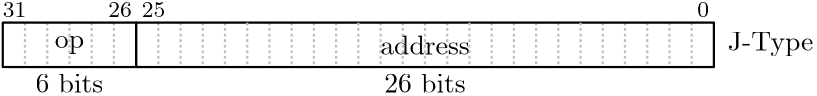 <?xml version="1.0"?>
<!DOCTYPE ipe SYSTEM "ipe.dtd">
<ipe version="70206" creator="Ipe 7.2.7">
<info created="D:20191003154451" modified="D:20191014223212"/>
<ipestyle name="basic">
<symbol name="arrow/arc(spx)">
<path stroke="sym-stroke" fill="sym-stroke" pen="sym-pen">
0 0 m
-1 0.333 l
-1 -0.333 l
h
</path>
</symbol>
<symbol name="arrow/farc(spx)">
<path stroke="sym-stroke" fill="white" pen="sym-pen">
0 0 m
-1 0.333 l
-1 -0.333 l
h
</path>
</symbol>
<symbol name="arrow/ptarc(spx)">
<path stroke="sym-stroke" fill="sym-stroke" pen="sym-pen">
0 0 m
-1 0.333 l
-0.8 0 l
-1 -0.333 l
h
</path>
</symbol>
<symbol name="arrow/fptarc(spx)">
<path stroke="sym-stroke" fill="white" pen="sym-pen">
0 0 m
-1 0.333 l
-0.8 0 l
-1 -0.333 l
h
</path>
</symbol>
<symbol name="mark/circle(sx)" transformations="translations">
<path fill="sym-stroke">
0.6 0 0 0.6 0 0 e
0.4 0 0 0.4 0 0 e
</path>
</symbol>
<symbol name="mark/disk(sx)" transformations="translations">
<path fill="sym-stroke">
0.6 0 0 0.6 0 0 e
</path>
</symbol>
<symbol name="mark/fdisk(sfx)" transformations="translations">
<group>
<path fill="sym-fill">
0.5 0 0 0.5 0 0 e
</path>
<path fill="sym-stroke" fillrule="eofill">
0.6 0 0 0.6 0 0 e
0.4 0 0 0.4 0 0 e
</path>
</group>
</symbol>
<symbol name="mark/box(sx)" transformations="translations">
<path fill="sym-stroke" fillrule="eofill">
-0.6 -0.6 m
0.6 -0.6 l
0.6 0.6 l
-0.6 0.6 l
h
-0.4 -0.4 m
0.4 -0.4 l
0.4 0.4 l
-0.4 0.4 l
h
</path>
</symbol>
<symbol name="mark/square(sx)" transformations="translations">
<path fill="sym-stroke">
-0.6 -0.6 m
0.6 -0.6 l
0.6 0.6 l
-0.6 0.6 l
h
</path>
</symbol>
<symbol name="mark/fsquare(sfx)" transformations="translations">
<group>
<path fill="sym-fill">
-0.5 -0.5 m
0.5 -0.5 l
0.5 0.5 l
-0.5 0.5 l
h
</path>
<path fill="sym-stroke" fillrule="eofill">
-0.6 -0.6 m
0.6 -0.6 l
0.6 0.6 l
-0.6 0.6 l
h
-0.4 -0.4 m
0.4 -0.4 l
0.4 0.4 l
-0.4 0.4 l
h
</path>
</group>
</symbol>
<symbol name="mark/cross(sx)" transformations="translations">
<group>
<path fill="sym-stroke">
-0.43 -0.57 m
0.57 0.43 l
0.43 0.57 l
-0.57 -0.43 l
h
</path>
<path fill="sym-stroke">
-0.43 0.57 m
0.57 -0.43 l
0.43 -0.57 l
-0.57 0.43 l
h
</path>
</group>
</symbol>
<symbol name="arrow/fnormal(spx)">
<path stroke="sym-stroke" fill="white" pen="sym-pen">
0 0 m
-1 0.333 l
-1 -0.333 l
h
</path>
</symbol>
<symbol name="arrow/pointed(spx)">
<path stroke="sym-stroke" fill="sym-stroke" pen="sym-pen">
0 0 m
-1 0.333 l
-0.8 0 l
-1 -0.333 l
h
</path>
</symbol>
<symbol name="arrow/fpointed(spx)">
<path stroke="sym-stroke" fill="white" pen="sym-pen">
0 0 m
-1 0.333 l
-0.8 0 l
-1 -0.333 l
h
</path>
</symbol>
<symbol name="arrow/linear(spx)">
<path stroke="sym-stroke" pen="sym-pen">
-1 0.333 m
0 0 l
-1 -0.333 l
</path>
</symbol>
<symbol name="arrow/fdouble(spx)">
<path stroke="sym-stroke" fill="white" pen="sym-pen">
0 0 m
-1 0.333 l
-1 -0.333 l
h
-1 0 m
-2 0.333 l
-2 -0.333 l
h
</path>
</symbol>
<symbol name="arrow/double(spx)">
<path stroke="sym-stroke" fill="sym-stroke" pen="sym-pen">
0 0 m
-1 0.333 l
-1 -0.333 l
h
-1 0 m
-2 0.333 l
-2 -0.333 l
h
</path>
</symbol>
<pen name="heavier" value="0.8"/>
<pen name="fat" value="1.2"/>
<pen name="ultrafat" value="2"/>
<symbolsize name="large" value="5"/>
<symbolsize name="small" value="2"/>
<symbolsize name="tiny" value="1.1"/>
<arrowsize name="large" value="10"/>
<arrowsize name="small" value="5"/>
<arrowsize name="tiny" value="3"/>
<color name="red1" value="1 0 0"/>
<color name="red2" value="0.933 0 0"/>
<color name="red3" value="0.804 0 0"/>
<color name="red4" value="0.545 0 0"/>
<color name="green1" value="0 1 0"/>
<color name="green2" value="0 0.933 0"/>
<color name="green3" value="0 0.804 0"/>
<color name="green4" value="0 0.545 0"/>
<color name="green" value="0 1 0"/>
<color name="blue1" value="0 0 1"/>
<color name="blue2" value="0 0 0.933"/>
<color name="blue3" value="0 0 0.804"/>
<color name="blue4" value="0 0 0.545"/>
<color name="yellow" value="1 1 0"/>
<color name="orange" value="1 0.647 0"/>
<color name="gold" value="1 0.843 0"/>
<color name="purple" value="0.627 0.125 0.941"/>
<color name="gray" value="0.745"/>
<color name="brown" value="0.647 0.165 0.165"/>
<color name="navy" value="0 0 0.502"/>
<color name="pink" value="1 0.753 0.796"/>
<color name="seagreen" value="0.18 0.545 0.341"/>
<color name="turquoise" value="0.251 0.878 0.816"/>
<color name="violet" value="0.933 0.51 0.933"/>
<color name="darkblue" value="0 0 0.545"/>
<color name="darkcyan" value="0 0.545 0.545"/>
<color name="darkgray" value="0.663"/>
<color name="darkgreen" value="0 0.392 0"/>
<color name="darkmagenta" value="0.545 0 0.545"/>
<color name="darkorange" value="1 0.549 0"/>
<color name="darkred" value="0.545 0 0"/>
<color name="lightblue" value="0.678 0.847 0.902"/>
<color name="lightcyan" value="0.878 1 1"/>
<color name="lightgray" value="0.827"/>
<color name="lightgreen" value="0.565 0.933 0.565"/>
<color name="lightyellow" value="1 1 0.878"/>
<dashstyle name="dashed1" value="[1] 0"/>
<dashstyle name="dashed2" value="[2] 0"/>
<dashstyle name="dashed3" value="[4] 0"/>
<dashstyle name="dotted1" value="[1 1] 0"/>
<dashstyle name="dotted2" value="[1 2] 0"/>
<dashstyle name="dotted3" value="[1 3] 0"/>
<dashstyle name="dash dotted" value="[4 2 1 2] 0"/>
<dashstyle name="dash dot dotted" value="[4 2 1 2 1 2] 0"/>
<textsize name="large" value="\large"/>
<textsize name="Large" value="\Large"/>
<textsize name="LARGE" value="\LARGE"/>
<textsize name="huge" value="\huge"/>
<textsize name="Huge" value="\Huge"/>
<textsize name="small" value="\small"/>
<textsize name="footnote" value="\footnotesize"/>
<textsize name="tiny" value="\tiny"/>
<textstyle name="center" begin="\begin{center}" end="\end{center}"/>
<textstyle name="itemize" begin="\begin{itemize}" end="\end{itemize}"/>
<textstyle name="item" begin="\begin{itemize}\item{}" end="\end{itemize}"/>
<gridsize name="1 pts" value="1"/>
<gridsize name="2 pts" value="2"/>
<gridsize name="4 pts" value="4"/>
<gridsize name="8 pts (~3 mm)" value="8"/>
<gridsize name="16 pts (~6 mm)" value="16"/>
<gridsize name="32 pts (~12 mm)" value="32"/>
<gridsize name="10 pts (~3.5 mm)" value="10"/>
<gridsize name="20 pts (~7 mm)" value="20"/>
<gridsize name="14 pts (~5 mm)" value="14"/>
<gridsize name="28 pts (~10 mm)" value="28"/>
<gridsize name="56 pts (~20 mm)" value="56"/>
<anglesize name="90 deg" value="90"/>
<anglesize name="60 deg" value="60"/>
<anglesize name="45 deg" value="45"/>
<anglesize name="30 deg" value="30"/>
<anglesize name="22.5 deg" value="22.5"/>
<opacity name="10%" value="0.1"/>
<opacity name="30%" value="0.3"/>
<opacity name="50%" value="0.5"/>
<opacity name="75%" value="0.75"/>
<layout paper="304 40" origin="0 0" frame="304 40"/>
<tiling name="falling" angle="-60" step="4" width="1"/>
<tiling name="rising" angle="30" step="4" width="1"/>
</ipestyle>
<page>
<layer name="alpha"/>
<view layers="alpha" active="alpha"/>
<path layer="alpha" matrix="1 0 0 1 0 8" stroke="gray" dash="dashed1" pen="heavier">
16 24 m
16 8 l
</path>
<text matrix="1 0 0 1 35 -142.07" transformations="translations" pos="234 164" stroke="black" type="label" width="30.857" height="6.815" depth="1.93" valign="baseline">J-Type</text>
<text matrix="1 0 0 1 -84.258 -84.1835" transformations="translations" pos="111 107" stroke="black" type="label" width="10.516" height="4.297" depth="1.93" valign="baseline">op</text>
<text matrix="1 0 0 1 -52 -121" transformations="translations" pos="60 155" stroke="black" type="label" width="8.468" height="5.136" depth="0" valign="baseline" size="footnote">31</text>
<text matrix="1 0 0 1 -40 -110" transformations="translations" pos="86 144" stroke="black" type="label" width="8.468" height="5.136" depth="0" valign="baseline" size="footnote">26</text>
<text matrix="1 0 0 1 -264 -92" transformations="translations" pos="322 126" stroke="black" type="label" width="8.468" height="5.136" depth="0" valign="baseline" size="footnote">25</text>
<text matrix="1 0 0 1 -90 -104" transformations="translations" pos="348 138" stroke="black" type="label" width="4.234" height="5.136" depth="0" valign="baseline" size="footnote">0</text>
<path matrix="1 0 0 1 8 8" stroke="gray" dash="dashed1" pen="heavier">
16 24 m
16 8 l
</path>
<path matrix="1 0 0 1 16 8" stroke="gray" dash="dashed1" pen="heavier">
16 24 m
16 8 l
</path>
<path matrix="1 0 0 1 24 8" stroke="gray" dash="dashed1" pen="heavier">
16 24 m
16 8 l
</path>
<path matrix="1 0 0 1 32 8" stroke="gray" dash="dashed1" pen="heavier">
16 24 m
16 8 l
</path>
<path matrix="1 0 0 1 48 8" stroke="gray" dash="dashed1" pen="heavier">
16 24 m
16 8 l
</path>
<path matrix="1 0 0 1 56 8" stroke="gray" dash="dashed1" pen="heavier">
16 24 m
16 8 l
</path>
<path matrix="1 0 0 1 64 8" stroke="gray" dash="dashed1" pen="heavier">
16 24 m
16 8 l
</path>
<path matrix="1 0 0 1 72 8" stroke="gray" dash="dashed1" pen="heavier">
16 24 m
16 8 l
</path>
<path matrix="1 0 0 1 88 8" stroke="gray" dash="dashed1" pen="heavier">
16 24 m
16 8 l
</path>
<path matrix="1 0 0 1 96 8" stroke="gray" dash="dashed1" pen="heavier">
16 24 m
16 8 l
</path>
<path matrix="1 0 0 1 104 8" stroke="gray" dash="dashed1" pen="heavier">
16 24 m
16 8 l
</path>
<path matrix="1 0 0 1 112 8" stroke="gray" dash="dashed1" pen="heavier">
16 24 m
16 8 l
</path>
<path matrix="1 0 0 1 128 8" stroke="gray" dash="dashed1" pen="heavier">
16 24 m
16 8 l
</path>
<path matrix="1 0 0 1 136 8" stroke="gray" dash="dashed1" pen="heavier">
16 24 m
16 8 l
</path>
<path matrix="1 0 0 1 144 8" stroke="gray" dash="dashed1" pen="heavier">
16 24 m
16 8 l
</path>
<path matrix="1 0 0 1 152 8" stroke="gray" dash="dashed1" pen="heavier">
16 24 m
16 8 l
</path>
<path matrix="1 0 0 1 168 8" stroke="gray" dash="dashed1" pen="heavier">
16 24 m
16 8 l
</path>
<path matrix="1 0 0 1 176 8" stroke="gray" dash="dashed1" pen="heavier">
16 24 m
16 8 l
</path>
<path matrix="1 0 0 1 184 8" stroke="gray" dash="dashed1" pen="heavier">
16 24 m
16 8 l
</path>
<path matrix="1 0 0 1 192 8" stroke="gray" dash="dashed1" pen="heavier">
16 24 m
16 8 l
</path>
<path matrix="1 0 0 1 208 8" stroke="gray" dash="dashed1" pen="heavier">
16 24 m
16 8 l
</path>
<path matrix="1 0 0 1 216 8" stroke="gray" dash="dashed1" pen="heavier">
16 24 m
16 8 l
</path>
<path matrix="1 0 0 1 224 8" stroke="gray" dash="dashed1" pen="heavier">
16 24 m
16 8 l
</path>
<path matrix="1 0 0 1 232 8" stroke="gray" dash="dashed1" pen="heavier">
16 24 m
16 8 l
</path>
<path matrix="1 0 0 1 240 8" stroke="gray" dash="dashed1" pen="heavier">
16 24 m
16 8 l
</path>
<path matrix="1 0 0 1 0 10" stroke="black" pen="heavier">
56 22 m
56 6 l
264 6 l
264 22 l
h
</path>
<path matrix="1 0 0 1 0 8" stroke="black" pen="heavier">
8 24 m
8 8 l
56 8 l
56 24 l
h
</path>
<path matrix="1 0 0 1 80 8" stroke="gray" dash="dashed1" pen="heavier">
16 24 m
16 8 l
</path>
<path matrix="1 0 0 1 120 8" stroke="gray" dash="dashed1" pen="heavier">
16 24 m
16 8 l
</path>
<path matrix="1 0 0 1 160 8" stroke="gray" dash="dashed1" pen="heavier">
16 24 m
16 8 l
</path>
<path matrix="1 0 0 1 200 8" stroke="gray" dash="dashed1" pen="heavier">
16 24 m
16 8 l
</path>
<text matrix="1 0 0 1 -191.12 -115.459" transformations="translations" pos="335 136" stroke="black" type="label" width="32.24" height="6.918" depth="0" valign="baseline">address</text>
<text matrix="1 0 0 1 -91.2045 -100.183" transformations="translations" pos="111 107" stroke="black" type="label" width="24.409" height="6.918" depth="0" valign="baseline">6 bits</text>
<text matrix="1 0 0 1 34.305 -100.183" transformations="translations" pos="111 107" stroke="black" type="label" width="29.39" height="6.918" depth="0" valign="baseline">26 bits</text>
</page>
</ipe>
